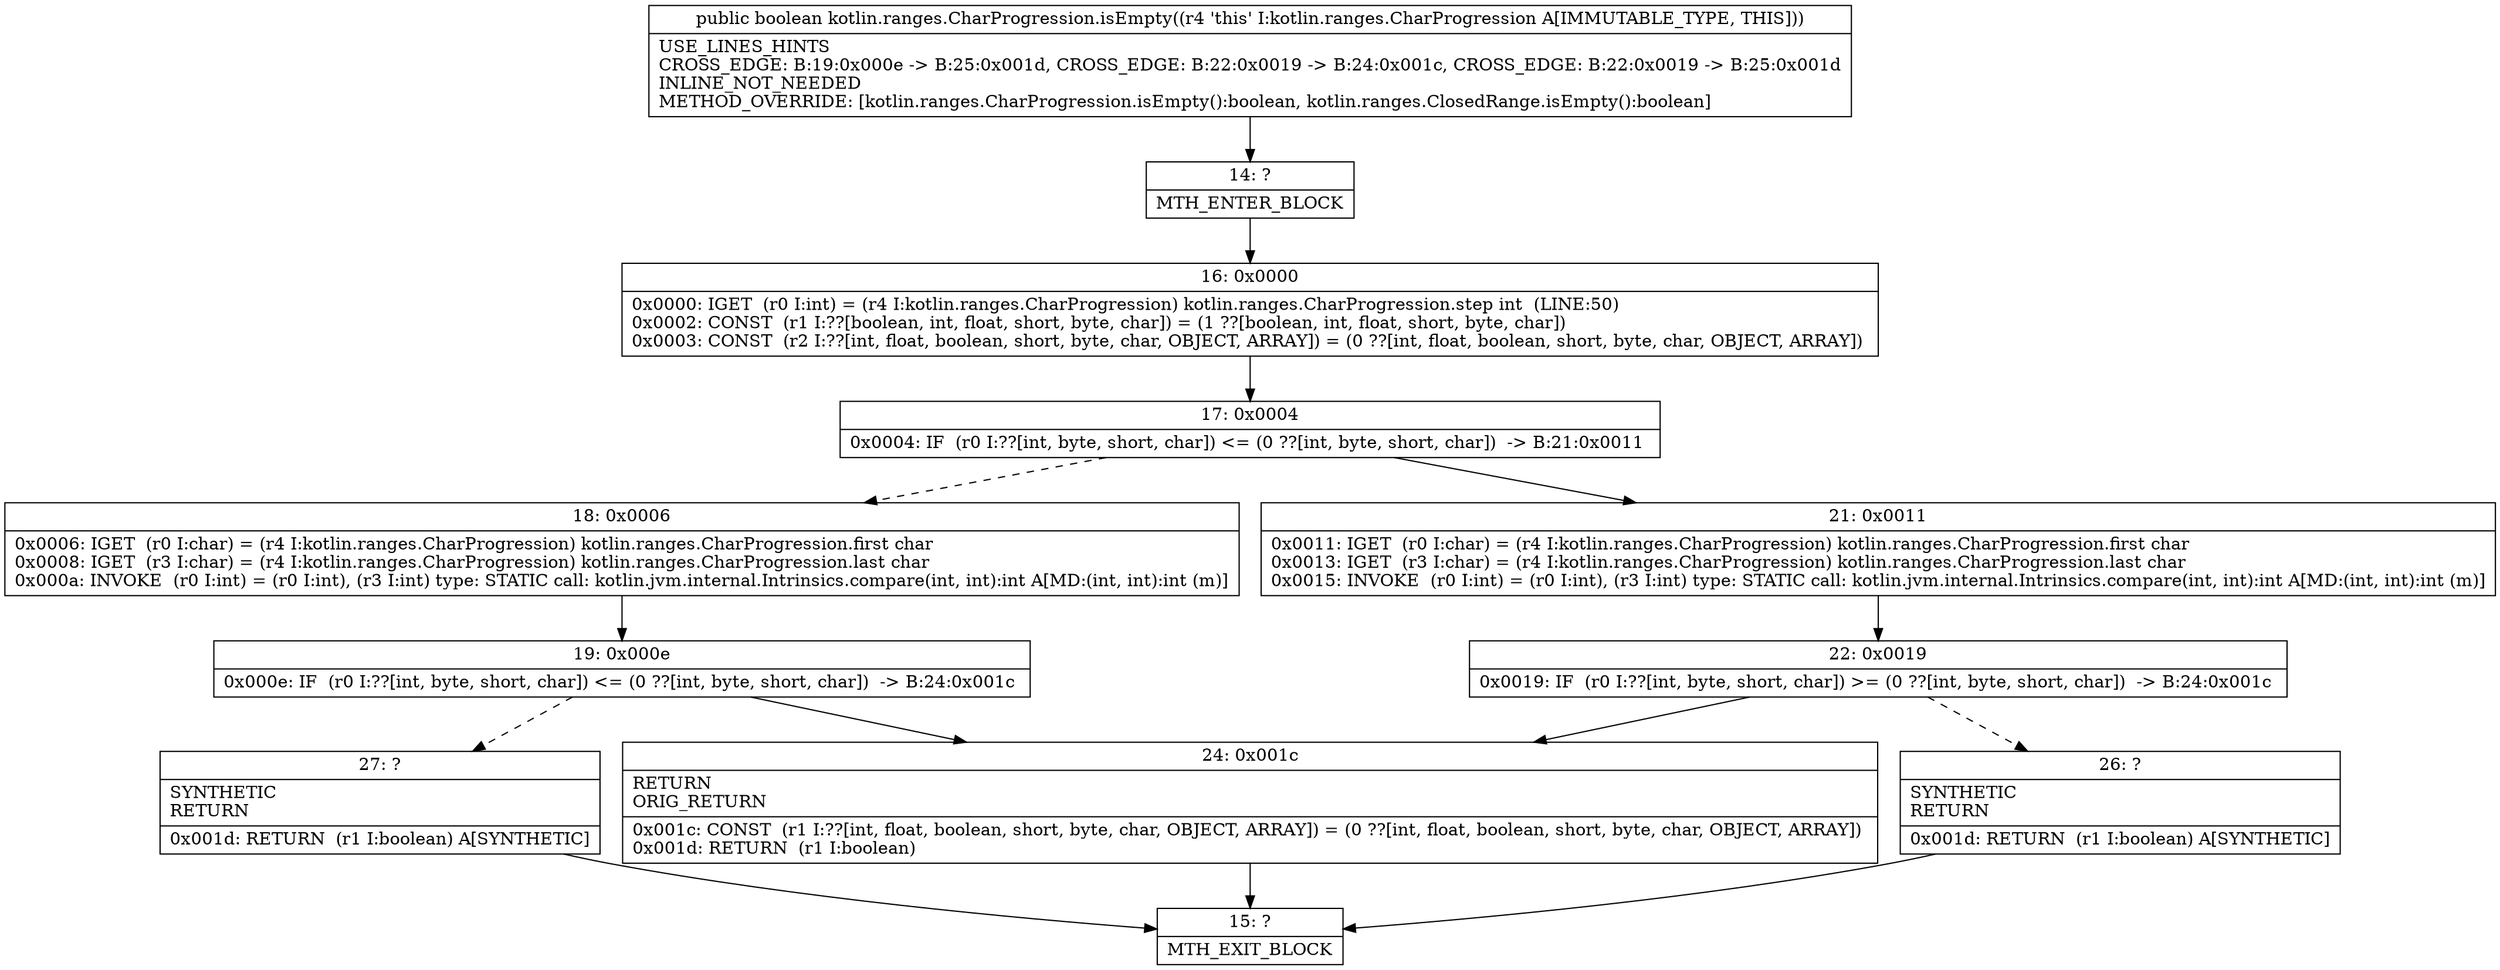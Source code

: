 digraph "CFG forkotlin.ranges.CharProgression.isEmpty()Z" {
Node_14 [shape=record,label="{14\:\ ?|MTH_ENTER_BLOCK\l}"];
Node_16 [shape=record,label="{16\:\ 0x0000|0x0000: IGET  (r0 I:int) = (r4 I:kotlin.ranges.CharProgression) kotlin.ranges.CharProgression.step int  (LINE:50)\l0x0002: CONST  (r1 I:??[boolean, int, float, short, byte, char]) = (1 ??[boolean, int, float, short, byte, char]) \l0x0003: CONST  (r2 I:??[int, float, boolean, short, byte, char, OBJECT, ARRAY]) = (0 ??[int, float, boolean, short, byte, char, OBJECT, ARRAY]) \l}"];
Node_17 [shape=record,label="{17\:\ 0x0004|0x0004: IF  (r0 I:??[int, byte, short, char]) \<= (0 ??[int, byte, short, char])  \-\> B:21:0x0011 \l}"];
Node_18 [shape=record,label="{18\:\ 0x0006|0x0006: IGET  (r0 I:char) = (r4 I:kotlin.ranges.CharProgression) kotlin.ranges.CharProgression.first char \l0x0008: IGET  (r3 I:char) = (r4 I:kotlin.ranges.CharProgression) kotlin.ranges.CharProgression.last char \l0x000a: INVOKE  (r0 I:int) = (r0 I:int), (r3 I:int) type: STATIC call: kotlin.jvm.internal.Intrinsics.compare(int, int):int A[MD:(int, int):int (m)]\l}"];
Node_19 [shape=record,label="{19\:\ 0x000e|0x000e: IF  (r0 I:??[int, byte, short, char]) \<= (0 ??[int, byte, short, char])  \-\> B:24:0x001c \l}"];
Node_24 [shape=record,label="{24\:\ 0x001c|RETURN\lORIG_RETURN\l|0x001c: CONST  (r1 I:??[int, float, boolean, short, byte, char, OBJECT, ARRAY]) = (0 ??[int, float, boolean, short, byte, char, OBJECT, ARRAY]) \l0x001d: RETURN  (r1 I:boolean) \l}"];
Node_15 [shape=record,label="{15\:\ ?|MTH_EXIT_BLOCK\l}"];
Node_27 [shape=record,label="{27\:\ ?|SYNTHETIC\lRETURN\l|0x001d: RETURN  (r1 I:boolean) A[SYNTHETIC]\l}"];
Node_21 [shape=record,label="{21\:\ 0x0011|0x0011: IGET  (r0 I:char) = (r4 I:kotlin.ranges.CharProgression) kotlin.ranges.CharProgression.first char \l0x0013: IGET  (r3 I:char) = (r4 I:kotlin.ranges.CharProgression) kotlin.ranges.CharProgression.last char \l0x0015: INVOKE  (r0 I:int) = (r0 I:int), (r3 I:int) type: STATIC call: kotlin.jvm.internal.Intrinsics.compare(int, int):int A[MD:(int, int):int (m)]\l}"];
Node_22 [shape=record,label="{22\:\ 0x0019|0x0019: IF  (r0 I:??[int, byte, short, char]) \>= (0 ??[int, byte, short, char])  \-\> B:24:0x001c \l}"];
Node_26 [shape=record,label="{26\:\ ?|SYNTHETIC\lRETURN\l|0x001d: RETURN  (r1 I:boolean) A[SYNTHETIC]\l}"];
MethodNode[shape=record,label="{public boolean kotlin.ranges.CharProgression.isEmpty((r4 'this' I:kotlin.ranges.CharProgression A[IMMUTABLE_TYPE, THIS]))  | USE_LINES_HINTS\lCROSS_EDGE: B:19:0x000e \-\> B:25:0x001d, CROSS_EDGE: B:22:0x0019 \-\> B:24:0x001c, CROSS_EDGE: B:22:0x0019 \-\> B:25:0x001d\lINLINE_NOT_NEEDED\lMETHOD_OVERRIDE: [kotlin.ranges.CharProgression.isEmpty():boolean, kotlin.ranges.ClosedRange.isEmpty():boolean]\l}"];
MethodNode -> Node_14;Node_14 -> Node_16;
Node_16 -> Node_17;
Node_17 -> Node_18[style=dashed];
Node_17 -> Node_21;
Node_18 -> Node_19;
Node_19 -> Node_24;
Node_19 -> Node_27[style=dashed];
Node_24 -> Node_15;
Node_27 -> Node_15;
Node_21 -> Node_22;
Node_22 -> Node_24;
Node_22 -> Node_26[style=dashed];
Node_26 -> Node_15;
}

